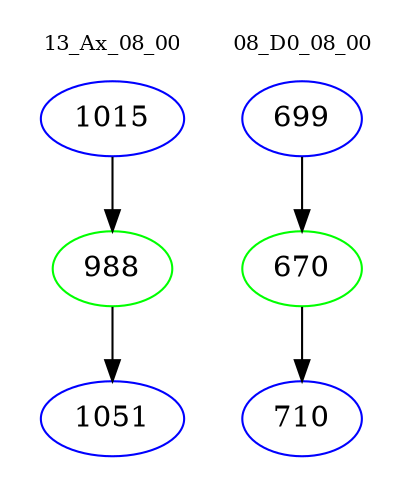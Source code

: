 digraph{
subgraph cluster_0 {
color = white
label = "13_Ax_08_00";
fontsize=10;
T0_1015 [label="1015", color="blue"]
T0_1015 -> T0_988 [color="black"]
T0_988 [label="988", color="green"]
T0_988 -> T0_1051 [color="black"]
T0_1051 [label="1051", color="blue"]
}
subgraph cluster_1 {
color = white
label = "08_D0_08_00";
fontsize=10;
T1_699 [label="699", color="blue"]
T1_699 -> T1_670 [color="black"]
T1_670 [label="670", color="green"]
T1_670 -> T1_710 [color="black"]
T1_710 [label="710", color="blue"]
}
}
